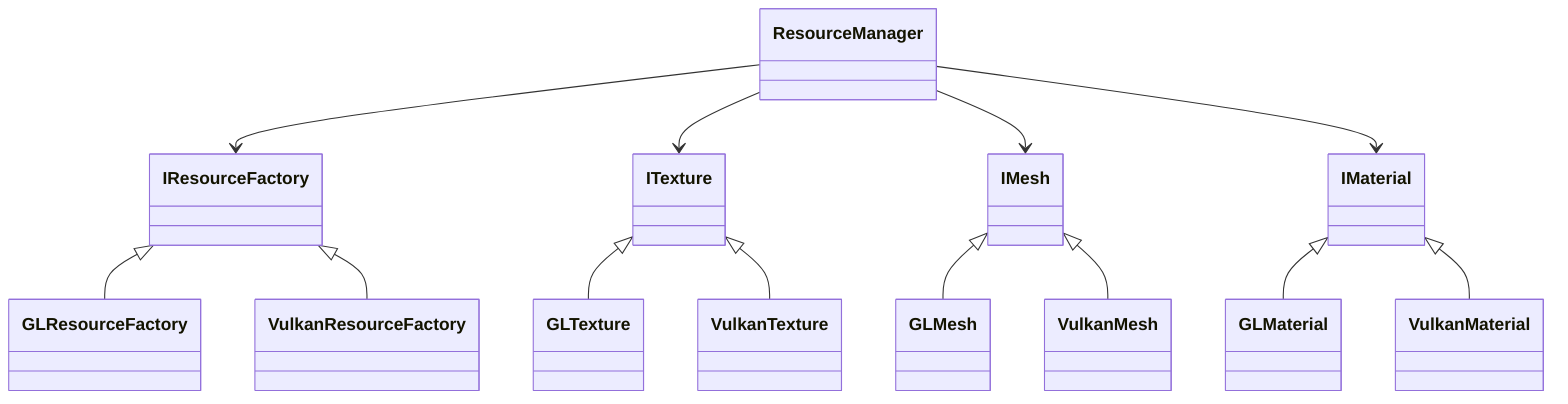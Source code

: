classDiagram
    ResourceManager --> IResourceFactory
    IResourceFactory <|-- GLResourceFactory
    IResourceFactory <|-- VulkanResourceFactory
    ResourceManager --> ITexture
    ITexture <|-- GLTexture
    ITexture <|-- VulkanTexture
    ResourceManager --> IMesh
    IMesh <|-- GLMesh
    IMesh <|-- VulkanMesh
    ResourceManager --> IMaterial
    IMaterial <|-- GLMaterial
    IMaterial <|-- VulkanMaterial